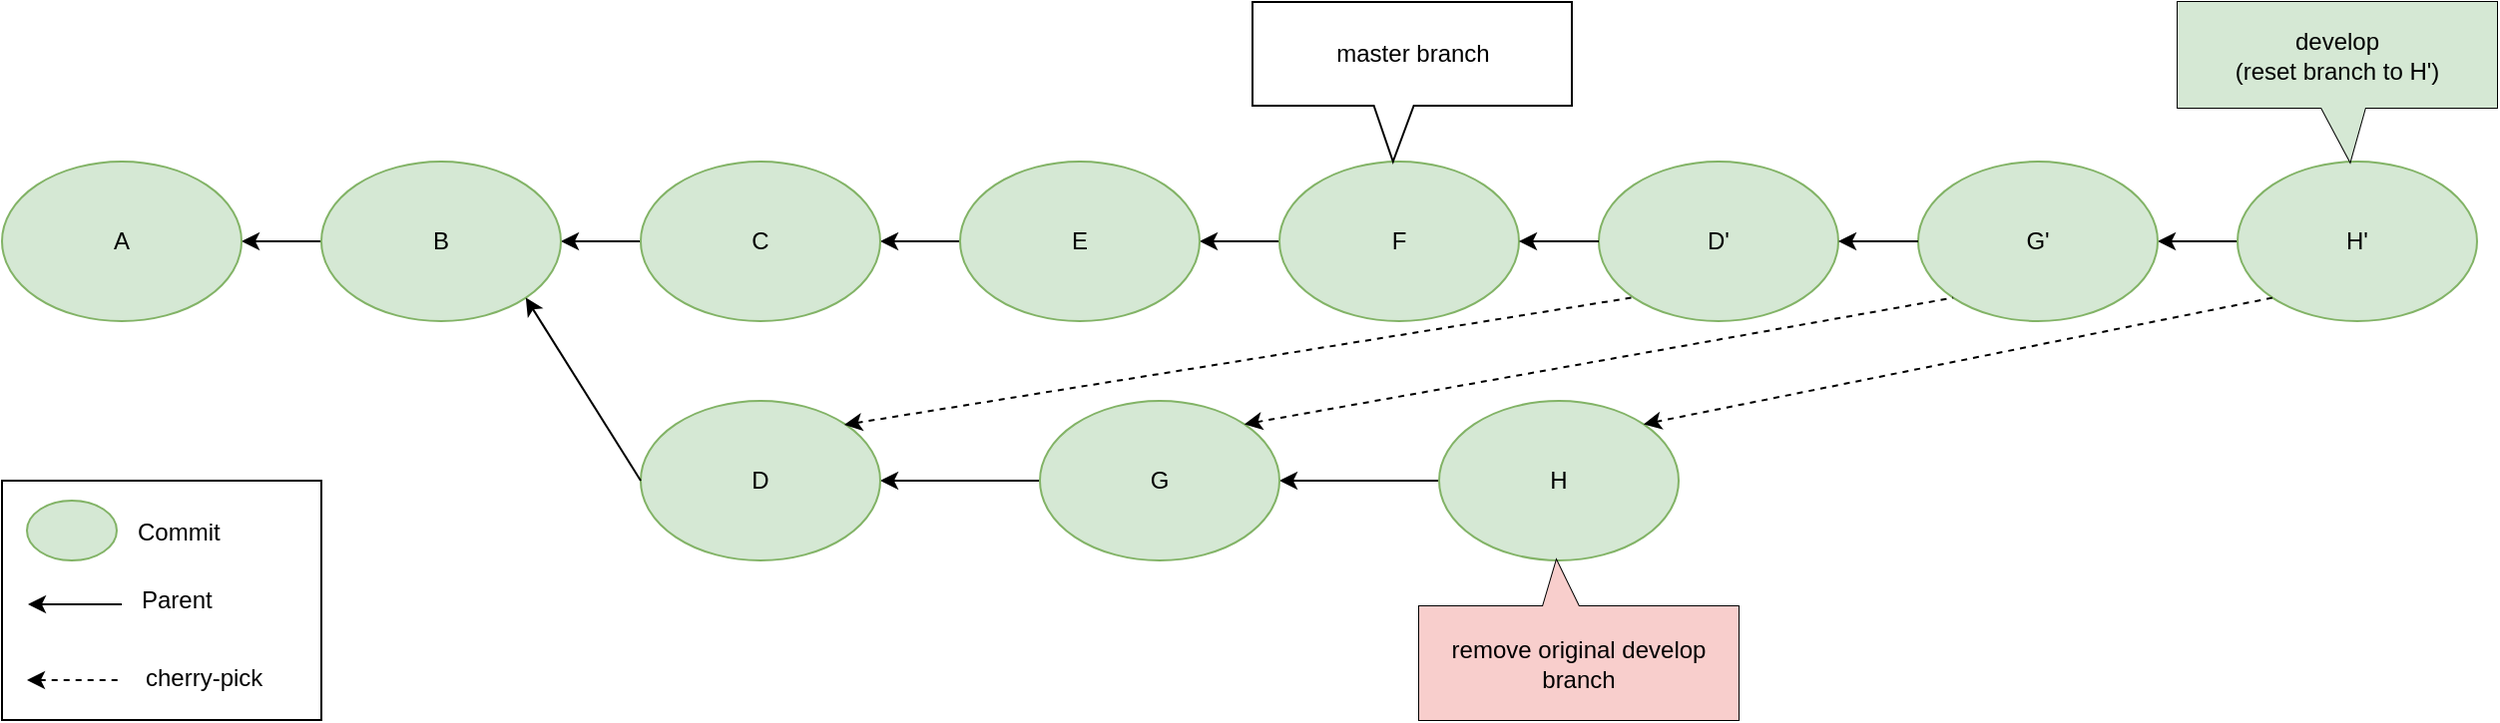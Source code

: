 <mxfile version="10.9.6" type="device"><diagram id="0ILN9TpnPkhCdRFMLS-N" name="Rebase"><mxGraphModel dx="1185" dy="694" grid="1" gridSize="10" guides="1" tooltips="1" connect="1" arrows="1" fold="1" page="1" pageScale="1" pageWidth="1169" pageHeight="827" math="0" shadow="0"><root><mxCell id="0"/><mxCell id="1" value="master" style="locked=1;" parent="0"/><mxCell id="VbF1uJxePuSkI7KZuPKQ-6" style="edgeStyle=orthogonalEdgeStyle;rounded=0;orthogonalLoop=1;jettySize=auto;html=1;endArrow=none;endFill=0;startArrow=classic;startFill=1;exitX=1;exitY=0.5;exitDx=0;exitDy=0;" parent="1" source="VbF1uJxePuSkI7KZuPKQ-4" target="VbF1uJxePuSkI7KZuPKQ-5" edge="1"><mxGeometry relative="1" as="geometry"/></mxCell><mxCell id="VbF1uJxePuSkI7KZuPKQ-4" value="A" style="ellipse;whiteSpace=wrap;html=1;fillColor=#d5e8d4;strokeColor=#82b366;" parent="1" vertex="1"><mxGeometry x="40" y="160" width="120" height="80" as="geometry"/></mxCell><mxCell id="VbF1uJxePuSkI7KZuPKQ-8" style="edgeStyle=orthogonalEdgeStyle;rounded=0;orthogonalLoop=1;jettySize=auto;html=1;exitX=1;exitY=0.5;exitDx=0;exitDy=0;entryX=0;entryY=0.5;entryDx=0;entryDy=0;endFill=0;endArrow=none;startFill=1;startArrow=classic;" parent="1" source="VbF1uJxePuSkI7KZuPKQ-5" target="VbF1uJxePuSkI7KZuPKQ-7" edge="1"><mxGeometry relative="1" as="geometry"/></mxCell><mxCell id="VbF1uJxePuSkI7KZuPKQ-5" value="B" style="ellipse;whiteSpace=wrap;html=1;fillColor=#d5e8d4;strokeColor=#82b366;" parent="1" vertex="1"><mxGeometry x="200" y="160" width="120" height="80" as="geometry"/></mxCell><mxCell id="VbF1uJxePuSkI7KZuPKQ-10" value="" style="edgeStyle=orthogonalEdgeStyle;rounded=0;orthogonalLoop=1;jettySize=auto;html=1;endFill=0;endArrow=none;startFill=1;startArrow=classic;" parent="1" source="VbF1uJxePuSkI7KZuPKQ-7" target="VbF1uJxePuSkI7KZuPKQ-9" edge="1"><mxGeometry relative="1" as="geometry"/></mxCell><mxCell id="VbF1uJxePuSkI7KZuPKQ-7" value="C" style="ellipse;whiteSpace=wrap;html=1;fillColor=#d5e8d4;strokeColor=#82b366;" parent="1" vertex="1"><mxGeometry x="360" y="160" width="120" height="80" as="geometry"/></mxCell><mxCell id="VbF1uJxePuSkI7KZuPKQ-12" value="" style="edgeStyle=orthogonalEdgeStyle;rounded=0;orthogonalLoop=1;jettySize=auto;html=1;endFill=0;endArrow=none;startFill=1;startArrow=classic;" parent="1" source="VbF1uJxePuSkI7KZuPKQ-9" target="VbF1uJxePuSkI7KZuPKQ-11" edge="1"><mxGeometry relative="1" as="geometry"/></mxCell><mxCell id="VbF1uJxePuSkI7KZuPKQ-9" value="E" style="ellipse;whiteSpace=wrap;html=1;fillColor=#d5e8d4;strokeColor=#82b366;" parent="1" vertex="1"><mxGeometry x="520" y="160" width="120" height="80" as="geometry"/></mxCell><mxCell id="VbF1uJxePuSkI7KZuPKQ-11" value="F" style="ellipse;whiteSpace=wrap;html=1;fillColor=#d5e8d4;strokeColor=#82b366;" parent="1" vertex="1"><mxGeometry x="680" y="160" width="120" height="80" as="geometry"/></mxCell><mxCell id="VbF1uJxePuSkI7KZuPKQ-13" value="&lt;div&gt;master branch&lt;br&gt;&lt;/div&gt;" style="shape=callout;whiteSpace=wrap;html=1;perimeter=calloutPerimeter;position2=0.44;size=28;position=0.38;fillColor=none;" parent="1" vertex="1"><mxGeometry x="666.5" y="80" width="160" height="80" as="geometry"/></mxCell><mxCell id="VbF1uJxePuSkI7KZuPKQ-14" value="develop" style="locked=1;" parent="0"/><mxCell id="VbF1uJxePuSkI7KZuPKQ-18" value="" style="edgeStyle=none;rounded=0;orthogonalLoop=1;jettySize=auto;html=1;endFill=0;endArrow=none;startFill=1;startArrow=classic;" parent="VbF1uJxePuSkI7KZuPKQ-14" source="VbF1uJxePuSkI7KZuPKQ-15" target="VbF1uJxePuSkI7KZuPKQ-17" edge="1"><mxGeometry relative="1" as="geometry"/></mxCell><mxCell id="VbF1uJxePuSkI7KZuPKQ-15" value="D" style="ellipse;whiteSpace=wrap;html=1;fillColor=#d5e8d4;strokeColor=#82b366;" parent="VbF1uJxePuSkI7KZuPKQ-14" vertex="1"><mxGeometry x="360" y="280" width="120" height="80" as="geometry"/></mxCell><mxCell id="VbF1uJxePuSkI7KZuPKQ-20" value="" style="edgeStyle=none;rounded=0;orthogonalLoop=1;jettySize=auto;html=1;endFill=0;endArrow=none;startFill=1;startArrow=classic;" parent="VbF1uJxePuSkI7KZuPKQ-14" source="VbF1uJxePuSkI7KZuPKQ-17" target="VbF1uJxePuSkI7KZuPKQ-19" edge="1"><mxGeometry relative="1" as="geometry"/></mxCell><mxCell id="VbF1uJxePuSkI7KZuPKQ-17" value="G" style="ellipse;whiteSpace=wrap;html=1;fillColor=#d5e8d4;strokeColor=#82b366;" parent="VbF1uJxePuSkI7KZuPKQ-14" vertex="1"><mxGeometry x="560" y="280" width="120" height="80" as="geometry"/></mxCell><mxCell id="VbF1uJxePuSkI7KZuPKQ-19" value="H" style="ellipse;whiteSpace=wrap;html=1;fillColor=#d5e8d4;strokeColor=#82b366;" parent="VbF1uJxePuSkI7KZuPKQ-14" vertex="1"><mxGeometry x="760" y="280" width="120" height="80" as="geometry"/></mxCell><mxCell id="VbF1uJxePuSkI7KZuPKQ-16" style="rounded=0;orthogonalLoop=1;jettySize=auto;html=1;exitX=1;exitY=1;exitDx=0;exitDy=0;entryX=0;entryY=0.5;entryDx=0;entryDy=0;endFill=0;endArrow=none;startFill=1;startArrow=classic;" parent="VbF1uJxePuSkI7KZuPKQ-14" source="VbF1uJxePuSkI7KZuPKQ-5" target="VbF1uJxePuSkI7KZuPKQ-15" edge="1"><mxGeometry relative="1" as="geometry"/></mxCell><mxCell id="VbF1uJxePuSkI7KZuPKQ-21" value="&lt;div&gt;develop branch&lt;/div&gt;" style="shape=callout;whiteSpace=wrap;html=1;perimeter=calloutPerimeter;position2=0.57;size=23;position=0.5;fillColor=none;direction=west;base=18;" parent="VbF1uJxePuSkI7KZuPKQ-14" vertex="1"><mxGeometry x="750" y="360" width="160" height="80" as="geometry"/></mxCell><mxCell id="oNBIekPqHM2S0ldhZ9dS-1" value="tempBranch" style="locked=1;" parent="0" visible="0"/><mxCell id="oNBIekPqHM2S0ldhZ9dS-3" value="temporary branch" style="rounded=0;whiteSpace=wrap;html=1;fillColor=none;" parent="oNBIekPqHM2S0ldhZ9dS-1" vertex="1"><mxGeometry x="666" y="30" width="160" height="50" as="geometry"/></mxCell><mxCell id="oNBIekPqHM2S0ldhZ9dS-4" value="firstCherryPick" style="locked=1;" parent="0" visible="0"/><mxCell id="VbF1uJxePuSkI7KZuPKQ-23" value="&lt;div&gt;D'&lt;/div&gt;" style="ellipse;whiteSpace=wrap;html=1;fillColor=#d5e8d4;strokeColor=#82b366;" parent="oNBIekPqHM2S0ldhZ9dS-4" vertex="1"><mxGeometry x="840" y="160" width="120" height="80" as="geometry"/></mxCell><mxCell id="VbF1uJxePuSkI7KZuPKQ-26" style="edgeStyle=none;rounded=0;orthogonalLoop=1;jettySize=auto;html=1;exitX=1;exitY=0.5;exitDx=0;exitDy=0;entryX=0;entryY=0.5;entryDx=0;entryDy=0;endFill=0;endArrow=none;startFill=1;startArrow=classic;" parent="oNBIekPqHM2S0ldhZ9dS-4" source="VbF1uJxePuSkI7KZuPKQ-11" target="VbF1uJxePuSkI7KZuPKQ-23" edge="1"><mxGeometry relative="1" as="geometry"/></mxCell><mxCell id="VbF1uJxePuSkI7KZuPKQ-47" style="edgeStyle=none;rounded=0;orthogonalLoop=1;jettySize=auto;html=1;exitX=1;exitY=0;exitDx=0;exitDy=0;entryX=0;entryY=1;entryDx=0;entryDy=0;startArrow=classic;startFill=1;endArrow=none;endFill=0;dashed=1;" parent="oNBIekPqHM2S0ldhZ9dS-4" source="VbF1uJxePuSkI7KZuPKQ-15" target="VbF1uJxePuSkI7KZuPKQ-23" edge="1"><mxGeometry relative="1" as="geometry"/></mxCell><mxCell id="oNBIekPqHM2S0ldhZ9dS-6" value="&lt;div&gt;temporary branch&lt;br&gt;&lt;/div&gt;" style="shape=callout;whiteSpace=wrap;html=1;perimeter=calloutPerimeter;position2=0.44;size=28;position=0.38;fillColor=none;" parent="oNBIekPqHM2S0ldhZ9dS-4" vertex="1"><mxGeometry x="830" y="80" width="160" height="80" as="geometry"/></mxCell><mxCell id="N5Ou5u5XXj2vn_jJWZYZ-1" value="firstCherryPick_withoutBranch" style="locked=1;" parent="0"/><mxCell id="N5Ou5u5XXj2vn_jJWZYZ-2" value="&lt;div&gt;D'&lt;/div&gt;" style="ellipse;whiteSpace=wrap;html=1;fillColor=#d5e8d4;strokeColor=#82b366;" vertex="1" parent="N5Ou5u5XXj2vn_jJWZYZ-1"><mxGeometry x="840" y="160" width="120" height="80" as="geometry"/></mxCell><mxCell id="N5Ou5u5XXj2vn_jJWZYZ-3" style="edgeStyle=none;rounded=0;orthogonalLoop=1;jettySize=auto;html=1;exitX=1;exitY=0.5;exitDx=0;exitDy=0;entryX=0;entryY=0.5;entryDx=0;entryDy=0;endFill=0;endArrow=none;startFill=1;startArrow=classic;" edge="1" parent="N5Ou5u5XXj2vn_jJWZYZ-1" target="N5Ou5u5XXj2vn_jJWZYZ-2"><mxGeometry relative="1" as="geometry"/></mxCell><mxCell id="N5Ou5u5XXj2vn_jJWZYZ-4" style="edgeStyle=none;rounded=0;orthogonalLoop=1;jettySize=auto;html=1;exitX=1;exitY=0;exitDx=0;exitDy=0;entryX=0;entryY=1;entryDx=0;entryDy=0;startArrow=classic;startFill=1;endArrow=none;endFill=0;dashed=1;" edge="1" parent="N5Ou5u5XXj2vn_jJWZYZ-1" target="N5Ou5u5XXj2vn_jJWZYZ-2"><mxGeometry relative="1" as="geometry"/></mxCell><mxCell id="N5Ou5u5XXj2vn_jJWZYZ-6" style="edgeStyle=none;rounded=0;orthogonalLoop=1;jettySize=auto;html=1;exitX=1;exitY=0;exitDx=0;exitDy=0;entryX=0;entryY=1;entryDx=0;entryDy=0;startArrow=classic;startFill=1;endArrow=none;endFill=0;dashed=1;" edge="1" parent="N5Ou5u5XXj2vn_jJWZYZ-1"><mxGeometry relative="1" as="geometry"><mxPoint x="462" y="292" as="sourcePoint"/><mxPoint x="858" y="228" as="targetPoint"/></mxGeometry></mxCell><mxCell id="VbF1uJxePuSkI7KZuPKQ-22" value="rebase_process" style="locked=1;" parent="0"/><mxCell id="VbF1uJxePuSkI7KZuPKQ-27" style="edgeStyle=none;rounded=0;orthogonalLoop=1;jettySize=auto;html=1;exitX=1;exitY=0.5;exitDx=0;exitDy=0;endFill=0;endArrow=none;startFill=1;startArrow=classic;" parent="VbF1uJxePuSkI7KZuPKQ-22" source="VbF1uJxePuSkI7KZuPKQ-23" target="VbF1uJxePuSkI7KZuPKQ-24" edge="1"><mxGeometry relative="1" as="geometry"/></mxCell><mxCell id="VbF1uJxePuSkI7KZuPKQ-28" style="edgeStyle=none;rounded=0;orthogonalLoop=1;jettySize=auto;html=1;exitX=1;exitY=0.5;exitDx=0;exitDy=0;endFill=0;endArrow=none;startFill=1;startArrow=classic;" parent="VbF1uJxePuSkI7KZuPKQ-22" source="VbF1uJxePuSkI7KZuPKQ-24" target="VbF1uJxePuSkI7KZuPKQ-25" edge="1"><mxGeometry relative="1" as="geometry"/></mxCell><mxCell id="VbF1uJxePuSkI7KZuPKQ-24" value="G'" style="ellipse;whiteSpace=wrap;html=1;fillColor=#d5e8d4;strokeColor=#82b366;" parent="VbF1uJxePuSkI7KZuPKQ-22" vertex="1"><mxGeometry x="1000" y="160" width="120" height="80" as="geometry"/></mxCell><mxCell id="VbF1uJxePuSkI7KZuPKQ-25" value="&lt;div&gt;H'&lt;/div&gt;" style="ellipse;whiteSpace=wrap;html=1;fillColor=#d5e8d4;strokeColor=#82b366;" parent="VbF1uJxePuSkI7KZuPKQ-22" vertex="1"><mxGeometry x="1160" y="160" width="120" height="80" as="geometry"/></mxCell><mxCell id="VbF1uJxePuSkI7KZuPKQ-29" value="&lt;div&gt;temporary branch&lt;/div&gt;" style="shape=callout;whiteSpace=wrap;html=1;perimeter=calloutPerimeter;position2=0.54;size=27;position=0.45;direction=east;base=22;fillColor=none;" parent="VbF1uJxePuSkI7KZuPKQ-22" vertex="1"><mxGeometry x="1130" y="80" width="160" height="80" as="geometry"/></mxCell><mxCell id="VbF1uJxePuSkI7KZuPKQ-48" style="edgeStyle=none;rounded=0;orthogonalLoop=1;jettySize=auto;html=1;exitX=1;exitY=0;exitDx=0;exitDy=0;entryX=0;entryY=1;entryDx=0;entryDy=0;dashed=1;startArrow=classic;startFill=1;endArrow=none;endFill=0;" parent="VbF1uJxePuSkI7KZuPKQ-22" source="VbF1uJxePuSkI7KZuPKQ-17" target="VbF1uJxePuSkI7KZuPKQ-24" edge="1"><mxGeometry relative="1" as="geometry"/></mxCell><mxCell id="VbF1uJxePuSkI7KZuPKQ-49" style="edgeStyle=none;rounded=0;orthogonalLoop=1;jettySize=auto;html=1;exitX=1;exitY=0;exitDx=0;exitDy=0;entryX=0;entryY=1;entryDx=0;entryDy=0;dashed=1;startArrow=classic;startFill=1;endArrow=none;endFill=0;" parent="VbF1uJxePuSkI7KZuPKQ-22" source="VbF1uJxePuSkI7KZuPKQ-19" target="VbF1uJxePuSkI7KZuPKQ-25" edge="1"><mxGeometry relative="1" as="geometry"/></mxCell><mxCell id="N5Ou5u5XXj2vn_jJWZYZ-8" style="edgeStyle=orthogonalEdgeStyle;rounded=0;orthogonalLoop=1;jettySize=auto;html=1;exitX=0;exitY=0.5;exitDx=0;exitDy=0;startArrow=none;startFill=0;endArrow=classic;endFill=1;" edge="1" parent="VbF1uJxePuSkI7KZuPKQ-22" source="N5Ou5u5XXj2vn_jJWZYZ-2"><mxGeometry relative="1" as="geometry"><mxPoint x="800" y="200" as="targetPoint"/></mxGeometry></mxCell><mxCell id="N5Ou5u5XXj2vn_jJWZYZ-9" style="edgeStyle=orthogonalEdgeStyle;rounded=0;orthogonalLoop=1;jettySize=auto;html=1;exitX=1;exitY=0.5;exitDx=0;exitDy=0;entryX=0;entryY=0.5;entryDx=0;entryDy=0;startArrow=classic;startFill=1;endArrow=none;endFill=0;" edge="1" parent="VbF1uJxePuSkI7KZuPKQ-22" source="N5Ou5u5XXj2vn_jJWZYZ-2" target="VbF1uJxePuSkI7KZuPKQ-24"><mxGeometry relative="1" as="geometry"/></mxCell><mxCell id="VbF1uJxePuSkI7KZuPKQ-50" value="rebase_completed" style="locked=1;" parent="0"/><mxCell id="VbF1uJxePuSkI7KZuPKQ-51" value="&lt;div&gt;develop&lt;/div&gt;&lt;div&gt;(reset branch to H')&lt;br&gt;&lt;/div&gt;" style="shape=callout;whiteSpace=wrap;html=1;perimeter=calloutPerimeter;position2=0.54;size=27;position=0.45;direction=east;base=22;fillColor=#d5e8d4;strokeColor=none;" parent="VbF1uJxePuSkI7KZuPKQ-50" vertex="1"><mxGeometry x="1130" y="80" width="160" height="80" as="geometry"/></mxCell><mxCell id="VbF1uJxePuSkI7KZuPKQ-52" value="remove original develop branch" style="shape=callout;whiteSpace=wrap;html=1;perimeter=calloutPerimeter;position2=0.57;size=23;position=0.5;fillColor=#f8cecc;direction=west;base=18;strokeColor=none;" parent="VbF1uJxePuSkI7KZuPKQ-50" vertex="1"><mxGeometry x="750" y="360" width="160" height="80" as="geometry"/></mxCell><mxCell id="VbF1uJxePuSkI7KZuPKQ-37" value="legend" style="locked=1;" parent="0"/><mxCell id="VbF1uJxePuSkI7KZuPKQ-38" value="" style="rounded=0;whiteSpace=wrap;html=1;strokeColor=#000000;fillColor=#ffffff;labelBackgroundColor=none;" parent="VbF1uJxePuSkI7KZuPKQ-37" vertex="1"><mxGeometry x="40" y="320" width="160" height="120" as="geometry"/></mxCell><mxCell id="VbF1uJxePuSkI7KZuPKQ-39" value="" style="group" parent="VbF1uJxePuSkI7KZuPKQ-37" vertex="1" connectable="0"><mxGeometry x="52.5" y="330" width="110" height="30" as="geometry"/></mxCell><mxCell id="VbF1uJxePuSkI7KZuPKQ-40" value="" style="ellipse;whiteSpace=wrap;html=1;rounded=1;shadow=0;glass=0;comic=0;strokeColor=#82b366;fillColor=#d5e8d4;" parent="VbF1uJxePuSkI7KZuPKQ-39" vertex="1"><mxGeometry width="45" height="30" as="geometry"/></mxCell><mxCell id="VbF1uJxePuSkI7KZuPKQ-41" value="Commit" style="text;html=1;strokeColor=none;fillColor=none;align=left;verticalAlign=middle;whiteSpace=wrap;rounded=0;shadow=0;glass=0;comic=0;" parent="VbF1uJxePuSkI7KZuPKQ-39" vertex="1"><mxGeometry x="53" y="8" width="57" height="15" as="geometry"/></mxCell><mxCell id="VbF1uJxePuSkI7KZuPKQ-42" value="" style="endArrow=none;html=1;rounded=0;endFill=0;startFill=1;startArrow=classic;" parent="VbF1uJxePuSkI7KZuPKQ-37" edge="1"><mxGeometry width="50" height="50" relative="1" as="geometry"><mxPoint x="53" y="382" as="sourcePoint"/><mxPoint x="100" y="382" as="targetPoint"/></mxGeometry></mxCell><mxCell id="VbF1uJxePuSkI7KZuPKQ-43" value="&lt;div align=&quot;left&quot;&gt;Parent&lt;/div&gt;" style="text;html=1;strokeColor=none;fillColor=none;align=left;verticalAlign=middle;whiteSpace=wrap;rounded=0;labelBackgroundColor=none;" parent="VbF1uJxePuSkI7KZuPKQ-37" vertex="1"><mxGeometry x="107.5" y="370" width="55" height="20" as="geometry"/></mxCell><mxCell id="VbF1uJxePuSkI7KZuPKQ-44" value="" style="endArrow=none;dashed=1;html=1;startArrow=classic;startFill=1;" parent="VbF1uJxePuSkI7KZuPKQ-37" edge="1"><mxGeometry width="50" height="50" relative="1" as="geometry"><mxPoint x="52.5" y="420" as="sourcePoint"/><mxPoint x="100" y="420" as="targetPoint"/></mxGeometry></mxCell><mxCell id="VbF1uJxePuSkI7KZuPKQ-45" value="cherry-pick" style="text;html=1;strokeColor=none;fillColor=none;align=left;verticalAlign=middle;whiteSpace=wrap;rounded=0;shadow=0;glass=0;comic=0;" parent="VbF1uJxePuSkI7KZuPKQ-37" vertex="1"><mxGeometry x="110" y="407" width="80" height="23" as="geometry"/></mxCell></root></mxGraphModel></diagram></mxfile>